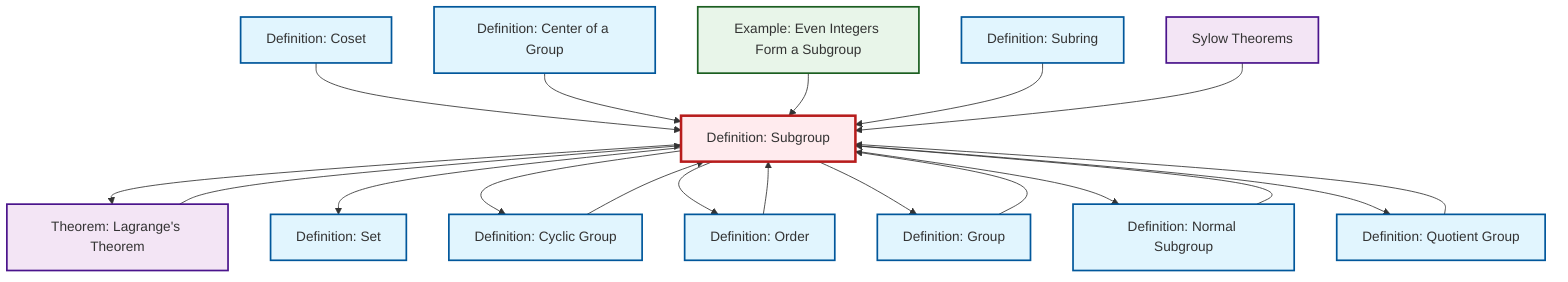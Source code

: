 graph TD
    classDef definition fill:#e1f5fe,stroke:#01579b,stroke-width:2px
    classDef theorem fill:#f3e5f5,stroke:#4a148c,stroke-width:2px
    classDef axiom fill:#fff3e0,stroke:#e65100,stroke-width:2px
    classDef example fill:#e8f5e9,stroke:#1b5e20,stroke-width:2px
    classDef current fill:#ffebee,stroke:#b71c1c,stroke-width:3px
    def-subgroup["Definition: Subgroup"]:::definition
    def-subring["Definition: Subring"]:::definition
    def-cyclic-group["Definition: Cyclic Group"]:::definition
    def-order["Definition: Order"]:::definition
    def-set["Definition: Set"]:::definition
    thm-lagrange["Theorem: Lagrange's Theorem"]:::theorem
    thm-sylow["Sylow Theorems"]:::theorem
    def-normal-subgroup["Definition: Normal Subgroup"]:::definition
    def-center-of-group["Definition: Center of a Group"]:::definition
    def-coset["Definition: Coset"]:::definition
    def-quotient-group["Definition: Quotient Group"]:::definition
    def-group["Definition: Group"]:::definition
    ex-even-integers-subgroup["Example: Even Integers Form a Subgroup"]:::example
    def-coset --> def-subgroup
    def-center-of-group --> def-subgroup
    ex-even-integers-subgroup --> def-subgroup
    def-order --> def-subgroup
    def-normal-subgroup --> def-subgroup
    def-group --> def-subgroup
    def-subgroup --> thm-lagrange
    def-subgroup --> def-set
    def-subgroup --> def-cyclic-group
    def-subring --> def-subgroup
    thm-sylow --> def-subgroup
    thm-lagrange --> def-subgroup
    def-cyclic-group --> def-subgroup
    def-subgroup --> def-order
    def-subgroup --> def-group
    def-quotient-group --> def-subgroup
    def-subgroup --> def-normal-subgroup
    def-subgroup --> def-quotient-group
    class def-subgroup current